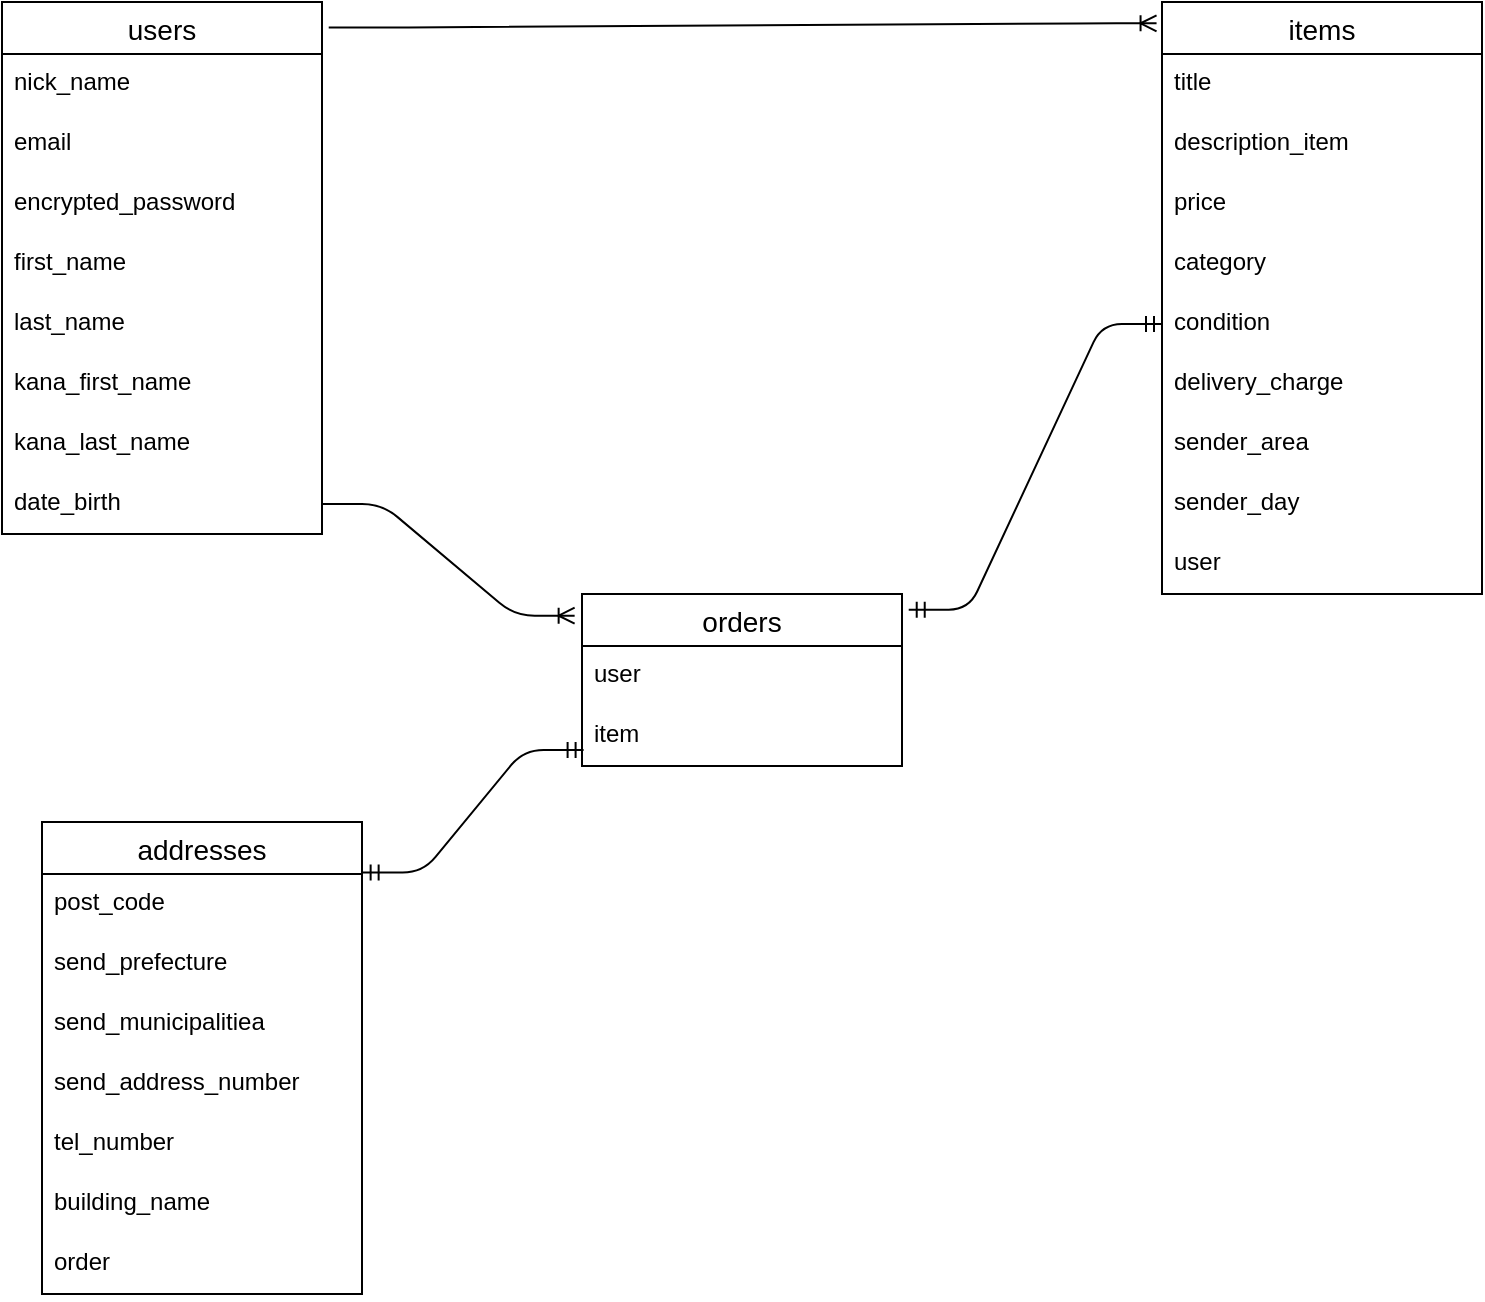 <mxfile>
    <diagram id="_2zughqquXuWEmuBpp2q" name="ページ1">
        <mxGraphModel dx="896" dy="682" grid="1" gridSize="10" guides="1" tooltips="1" connect="1" arrows="1" fold="1" page="1" pageScale="1" pageWidth="827" pageHeight="1169" math="0" shadow="0">
            <root>
                <mxCell id="0"/>
                <mxCell id="1" parent="0"/>
                <mxCell id="oo06AXsHGsCdyxGUStL7-1" value="users" style="swimlane;fontStyle=0;childLayout=stackLayout;horizontal=1;startSize=26;horizontalStack=0;resizeParent=1;resizeParentMax=0;resizeLast=0;collapsible=1;marginBottom=0;align=center;fontSize=14;" parent="1" vertex="1">
                    <mxGeometry x="60" y="120" width="160" height="266" as="geometry"/>
                </mxCell>
                <mxCell id="oo06AXsHGsCdyxGUStL7-2" value="nick_name" style="text;strokeColor=none;fillColor=none;spacingLeft=4;spacingRight=4;overflow=hidden;rotatable=0;points=[[0,0.5],[1,0.5]];portConstraint=eastwest;fontSize=12;" parent="oo06AXsHGsCdyxGUStL7-1" vertex="1">
                    <mxGeometry y="26" width="160" height="30" as="geometry"/>
                </mxCell>
                <mxCell id="oo06AXsHGsCdyxGUStL7-3" value="email" style="text;strokeColor=none;fillColor=none;spacingLeft=4;spacingRight=4;overflow=hidden;rotatable=0;points=[[0,0.5],[1,0.5]];portConstraint=eastwest;fontSize=12;" parent="oo06AXsHGsCdyxGUStL7-1" vertex="1">
                    <mxGeometry y="56" width="160" height="30" as="geometry"/>
                </mxCell>
                <mxCell id="oo06AXsHGsCdyxGUStL7-5" value="encrypted_password" style="text;strokeColor=none;fillColor=none;spacingLeft=4;spacingRight=4;overflow=hidden;rotatable=0;points=[[0,0.5],[1,0.5]];portConstraint=eastwest;fontSize=12;" parent="oo06AXsHGsCdyxGUStL7-1" vertex="1">
                    <mxGeometry y="86" width="160" height="30" as="geometry"/>
                </mxCell>
                <mxCell id="oo06AXsHGsCdyxGUStL7-37" value="first_name" style="text;strokeColor=none;fillColor=none;spacingLeft=4;spacingRight=4;overflow=hidden;rotatable=0;points=[[0,0.5],[1,0.5]];portConstraint=eastwest;fontSize=12;" parent="oo06AXsHGsCdyxGUStL7-1" vertex="1">
                    <mxGeometry y="116" width="160" height="30" as="geometry"/>
                </mxCell>
                <mxCell id="2" value="last_name" style="text;strokeColor=none;fillColor=none;spacingLeft=4;spacingRight=4;overflow=hidden;rotatable=0;points=[[0,0.5],[1,0.5]];portConstraint=eastwest;fontSize=12;" vertex="1" parent="oo06AXsHGsCdyxGUStL7-1">
                    <mxGeometry y="146" width="160" height="30" as="geometry"/>
                </mxCell>
                <mxCell id="oo06AXsHGsCdyxGUStL7-36" value="kana_first_name" style="text;strokeColor=none;fillColor=none;spacingLeft=4;spacingRight=4;overflow=hidden;rotatable=0;points=[[0,0.5],[1,0.5]];portConstraint=eastwest;fontSize=12;" parent="oo06AXsHGsCdyxGUStL7-1" vertex="1">
                    <mxGeometry y="176" width="160" height="30" as="geometry"/>
                </mxCell>
                <mxCell id="3" value="kana_last_name" style="text;strokeColor=none;fillColor=none;spacingLeft=4;spacingRight=4;overflow=hidden;rotatable=0;points=[[0,0.5],[1,0.5]];portConstraint=eastwest;fontSize=12;" vertex="1" parent="oo06AXsHGsCdyxGUStL7-1">
                    <mxGeometry y="206" width="160" height="30" as="geometry"/>
                </mxCell>
                <mxCell id="oo06AXsHGsCdyxGUStL7-4" value="date_birth" style="text;strokeColor=none;fillColor=none;spacingLeft=4;spacingRight=4;overflow=hidden;rotatable=0;points=[[0,0.5],[1,0.5]];portConstraint=eastwest;fontSize=12;" parent="oo06AXsHGsCdyxGUStL7-1" vertex="1">
                    <mxGeometry y="236" width="160" height="30" as="geometry"/>
                </mxCell>
                <mxCell id="oo06AXsHGsCdyxGUStL7-32" value="addresses" style="swimlane;fontStyle=0;childLayout=stackLayout;horizontal=1;startSize=26;horizontalStack=0;resizeParent=1;resizeParentMax=0;resizeLast=0;collapsible=1;marginBottom=0;align=center;fontSize=14;" parent="1" vertex="1">
                    <mxGeometry x="80" y="530" width="160" height="236" as="geometry"/>
                </mxCell>
                <mxCell id="oo06AXsHGsCdyxGUStL7-34" value="post_code" style="text;strokeColor=none;fillColor=none;spacingLeft=4;spacingRight=4;overflow=hidden;rotatable=0;points=[[0,0.5],[1,0.5]];portConstraint=eastwest;fontSize=12;" parent="oo06AXsHGsCdyxGUStL7-32" vertex="1">
                    <mxGeometry y="26" width="160" height="30" as="geometry"/>
                </mxCell>
                <mxCell id="oo06AXsHGsCdyxGUStL7-35" value="send_prefecture" style="text;strokeColor=none;fillColor=none;spacingLeft=4;spacingRight=4;overflow=hidden;rotatable=0;points=[[0,0.5],[1,0.5]];portConstraint=eastwest;fontSize=12;" parent="oo06AXsHGsCdyxGUStL7-32" vertex="1">
                    <mxGeometry y="56" width="160" height="30" as="geometry"/>
                </mxCell>
                <mxCell id="oo06AXsHGsCdyxGUStL7-51" value="send_municipalitiea" style="text;strokeColor=none;fillColor=none;spacingLeft=4;spacingRight=4;overflow=hidden;rotatable=0;points=[[0,0.5],[1,0.5]];portConstraint=eastwest;fontSize=12;" parent="oo06AXsHGsCdyxGUStL7-32" vertex="1">
                    <mxGeometry y="86" width="160" height="30" as="geometry"/>
                </mxCell>
                <mxCell id="oo06AXsHGsCdyxGUStL7-52" value="send_address_number" style="text;strokeColor=none;fillColor=none;spacingLeft=4;spacingRight=4;overflow=hidden;rotatable=0;points=[[0,0.5],[1,0.5]];portConstraint=eastwest;fontSize=12;" parent="oo06AXsHGsCdyxGUStL7-32" vertex="1">
                    <mxGeometry y="116" width="160" height="30" as="geometry"/>
                </mxCell>
                <mxCell id="oo06AXsHGsCdyxGUStL7-55" value="tel_number" style="text;strokeColor=none;fillColor=none;spacingLeft=4;spacingRight=4;overflow=hidden;rotatable=0;points=[[0,0.5],[1,0.5]];portConstraint=eastwest;fontSize=12;" parent="oo06AXsHGsCdyxGUStL7-32" vertex="1">
                    <mxGeometry y="146" width="160" height="30" as="geometry"/>
                </mxCell>
                <mxCell id="5" value="building_name" style="text;strokeColor=none;fillColor=none;spacingLeft=4;spacingRight=4;overflow=hidden;rotatable=0;points=[[0,0.5],[1,0.5]];portConstraint=eastwest;fontSize=12;" vertex="1" parent="oo06AXsHGsCdyxGUStL7-32">
                    <mxGeometry y="176" width="160" height="30" as="geometry"/>
                </mxCell>
                <mxCell id="6" value="order" style="text;strokeColor=none;fillColor=none;spacingLeft=4;spacingRight=4;overflow=hidden;rotatable=0;points=[[0,0.5],[1,0.5]];portConstraint=eastwest;fontSize=12;" vertex="1" parent="oo06AXsHGsCdyxGUStL7-32">
                    <mxGeometry y="206" width="160" height="30" as="geometry"/>
                </mxCell>
                <mxCell id="oo06AXsHGsCdyxGUStL7-38" value="items" style="swimlane;fontStyle=0;childLayout=stackLayout;horizontal=1;startSize=26;horizontalStack=0;resizeParent=1;resizeParentMax=0;resizeLast=0;collapsible=1;marginBottom=0;align=center;fontSize=14;" parent="1" vertex="1">
                    <mxGeometry x="640" y="120" width="160" height="296" as="geometry"/>
                </mxCell>
                <mxCell id="oo06AXsHGsCdyxGUStL7-39" value="title" style="text;strokeColor=none;fillColor=none;spacingLeft=4;spacingRight=4;overflow=hidden;rotatable=0;points=[[0,0.5],[1,0.5]];portConstraint=eastwest;fontSize=12;" parent="oo06AXsHGsCdyxGUStL7-38" vertex="1">
                    <mxGeometry y="26" width="160" height="30" as="geometry"/>
                </mxCell>
                <mxCell id="oo06AXsHGsCdyxGUStL7-54" value="description_item" style="text;strokeColor=none;fillColor=none;spacingLeft=4;spacingRight=4;overflow=hidden;rotatable=0;points=[[0,0.5],[1,0.5]];portConstraint=eastwest;fontSize=12;" parent="oo06AXsHGsCdyxGUStL7-38" vertex="1">
                    <mxGeometry y="56" width="160" height="30" as="geometry"/>
                </mxCell>
                <mxCell id="oo06AXsHGsCdyxGUStL7-40" value="price" style="text;strokeColor=none;fillColor=none;spacingLeft=4;spacingRight=4;overflow=hidden;rotatable=0;points=[[0,0.5],[1,0.5]];portConstraint=eastwest;fontSize=12;" parent="oo06AXsHGsCdyxGUStL7-38" vertex="1">
                    <mxGeometry y="86" width="160" height="30" as="geometry"/>
                </mxCell>
                <mxCell id="oo06AXsHGsCdyxGUStL7-41" value="category" style="text;strokeColor=none;fillColor=none;spacingLeft=4;spacingRight=4;overflow=hidden;rotatable=0;points=[[0,0.5],[1,0.5]];portConstraint=eastwest;fontSize=12;" parent="oo06AXsHGsCdyxGUStL7-38" vertex="1">
                    <mxGeometry y="116" width="160" height="30" as="geometry"/>
                </mxCell>
                <mxCell id="oo06AXsHGsCdyxGUStL7-42" value="condition" style="text;strokeColor=none;fillColor=none;spacingLeft=4;spacingRight=4;overflow=hidden;rotatable=0;points=[[0,0.5],[1,0.5]];portConstraint=eastwest;fontSize=12;" parent="oo06AXsHGsCdyxGUStL7-38" vertex="1">
                    <mxGeometry y="146" width="160" height="30" as="geometry"/>
                </mxCell>
                <mxCell id="oo06AXsHGsCdyxGUStL7-43" value="delivery_charge" style="text;strokeColor=none;fillColor=none;spacingLeft=4;spacingRight=4;overflow=hidden;rotatable=0;points=[[0,0.5],[1,0.5]];portConstraint=eastwest;fontSize=12;" parent="oo06AXsHGsCdyxGUStL7-38" vertex="1">
                    <mxGeometry y="176" width="160" height="30" as="geometry"/>
                </mxCell>
                <mxCell id="oo06AXsHGsCdyxGUStL7-44" value="sender_area" style="text;strokeColor=none;fillColor=none;spacingLeft=4;spacingRight=4;overflow=hidden;rotatable=0;points=[[0,0.5],[1,0.5]];portConstraint=eastwest;fontSize=12;" parent="oo06AXsHGsCdyxGUStL7-38" vertex="1">
                    <mxGeometry y="206" width="160" height="30" as="geometry"/>
                </mxCell>
                <mxCell id="oo06AXsHGsCdyxGUStL7-50" value="sender_day" style="text;strokeColor=none;fillColor=none;spacingLeft=4;spacingRight=4;overflow=hidden;rotatable=0;points=[[0,0.5],[1,0.5]];portConstraint=eastwest;fontSize=12;" parent="oo06AXsHGsCdyxGUStL7-38" vertex="1">
                    <mxGeometry y="236" width="160" height="30" as="geometry"/>
                </mxCell>
                <mxCell id="oo06AXsHGsCdyxGUStL7-56" value="user" style="text;strokeColor=none;fillColor=none;spacingLeft=4;spacingRight=4;overflow=hidden;rotatable=0;points=[[0,0.5],[1,0.5]];portConstraint=eastwest;fontSize=12;" parent="oo06AXsHGsCdyxGUStL7-38" vertex="1">
                    <mxGeometry y="266" width="160" height="30" as="geometry"/>
                </mxCell>
                <mxCell id="oo06AXsHGsCdyxGUStL7-45" value="orders" style="swimlane;fontStyle=0;childLayout=stackLayout;horizontal=1;startSize=26;horizontalStack=0;resizeParent=1;resizeParentMax=0;resizeLast=0;collapsible=1;marginBottom=0;align=center;fontSize=14;" parent="1" vertex="1">
                    <mxGeometry x="350" y="416" width="160" height="86" as="geometry"/>
                </mxCell>
                <mxCell id="oo06AXsHGsCdyxGUStL7-46" value="user&#10;" style="text;strokeColor=none;fillColor=none;spacingLeft=4;spacingRight=4;overflow=hidden;rotatable=0;points=[[0,0.5],[1,0.5]];portConstraint=eastwest;fontSize=12;" parent="oo06AXsHGsCdyxGUStL7-45" vertex="1">
                    <mxGeometry y="26" width="160" height="30" as="geometry"/>
                </mxCell>
                <mxCell id="oo06AXsHGsCdyxGUStL7-47" value="item" style="text;strokeColor=none;fillColor=none;spacingLeft=4;spacingRight=4;overflow=hidden;rotatable=0;points=[[0,0.5],[1,0.5]];portConstraint=eastwest;fontSize=12;" parent="oo06AXsHGsCdyxGUStL7-45" vertex="1">
                    <mxGeometry y="56" width="160" height="30" as="geometry"/>
                </mxCell>
                <mxCell id="oo06AXsHGsCdyxGUStL7-49" value="" style="edgeStyle=entityRelationEdgeStyle;fontSize=12;html=1;endArrow=ERoneToMany;entryX=-0.017;entryY=0.036;entryDx=0;entryDy=0;exitX=1.021;exitY=0.048;exitDx=0;exitDy=0;exitPerimeter=0;entryPerimeter=0;" parent="1" source="oo06AXsHGsCdyxGUStL7-1" target="oo06AXsHGsCdyxGUStL7-38" edge="1">
                    <mxGeometry width="100" height="100" relative="1" as="geometry">
                        <mxPoint x="240" y="220" as="sourcePoint"/>
                        <mxPoint x="340" y="120" as="targetPoint"/>
                    </mxGeometry>
                </mxCell>
                <mxCell id="oo06AXsHGsCdyxGUStL7-58" value="" style="edgeStyle=entityRelationEdgeStyle;fontSize=12;html=1;endArrow=ERmandOne;startArrow=ERmandOne;entryX=0;entryY=0.5;entryDx=0;entryDy=0;exitX=1.021;exitY=0.091;exitDx=0;exitDy=0;exitPerimeter=0;" parent="1" source="oo06AXsHGsCdyxGUStL7-45" target="oo06AXsHGsCdyxGUStL7-42" edge="1">
                    <mxGeometry width="100" height="100" relative="1" as="geometry">
                        <mxPoint x="530" y="500" as="sourcePoint"/>
                        <mxPoint x="630" y="400" as="targetPoint"/>
                    </mxGeometry>
                </mxCell>
                <mxCell id="oo06AXsHGsCdyxGUStL7-59" value="" style="edgeStyle=entityRelationEdgeStyle;fontSize=12;html=1;endArrow=ERmandOne;startArrow=ERmandOne;exitX=1.002;exitY=0.107;exitDx=0;exitDy=0;exitPerimeter=0;entryX=0.005;entryY=0.733;entryDx=0;entryDy=0;entryPerimeter=0;" parent="1" source="oo06AXsHGsCdyxGUStL7-32" target="oo06AXsHGsCdyxGUStL7-47" edge="1">
                    <mxGeometry width="100" height="100" relative="1" as="geometry">
                        <mxPoint x="270" y="720" as="sourcePoint"/>
                        <mxPoint x="350" y="517" as="targetPoint"/>
                    </mxGeometry>
                </mxCell>
                <mxCell id="oo06AXsHGsCdyxGUStL7-60" value="" style="edgeStyle=entityRelationEdgeStyle;fontSize=12;html=1;endArrow=ERoneToMany;exitX=1;exitY=0.5;exitDx=0;exitDy=0;entryX=-0.023;entryY=0.126;entryDx=0;entryDy=0;entryPerimeter=0;" parent="1" source="oo06AXsHGsCdyxGUStL7-4" target="oo06AXsHGsCdyxGUStL7-45" edge="1">
                    <mxGeometry width="100" height="100" relative="1" as="geometry">
                        <mxPoint x="300" y="490" as="sourcePoint"/>
                        <mxPoint x="440" y="560" as="targetPoint"/>
                    </mxGeometry>
                </mxCell>
            </root>
        </mxGraphModel>
    </diagram>
    <diagram id="8fQPHzr1HAIYUK1nbS3m" name="ページ2">
        <mxGraphModel dx="896" dy="682" grid="1" gridSize="10" guides="1" tooltips="1" connect="1" arrows="1" fold="1" page="1" pageScale="1" pageWidth="827" pageHeight="1169" math="0" shadow="0">
            <root>
                <mxCell id="0"/>
                <mxCell id="1" parent="0"/>
            </root>
        </mxGraphModel>
    </diagram>
</mxfile>